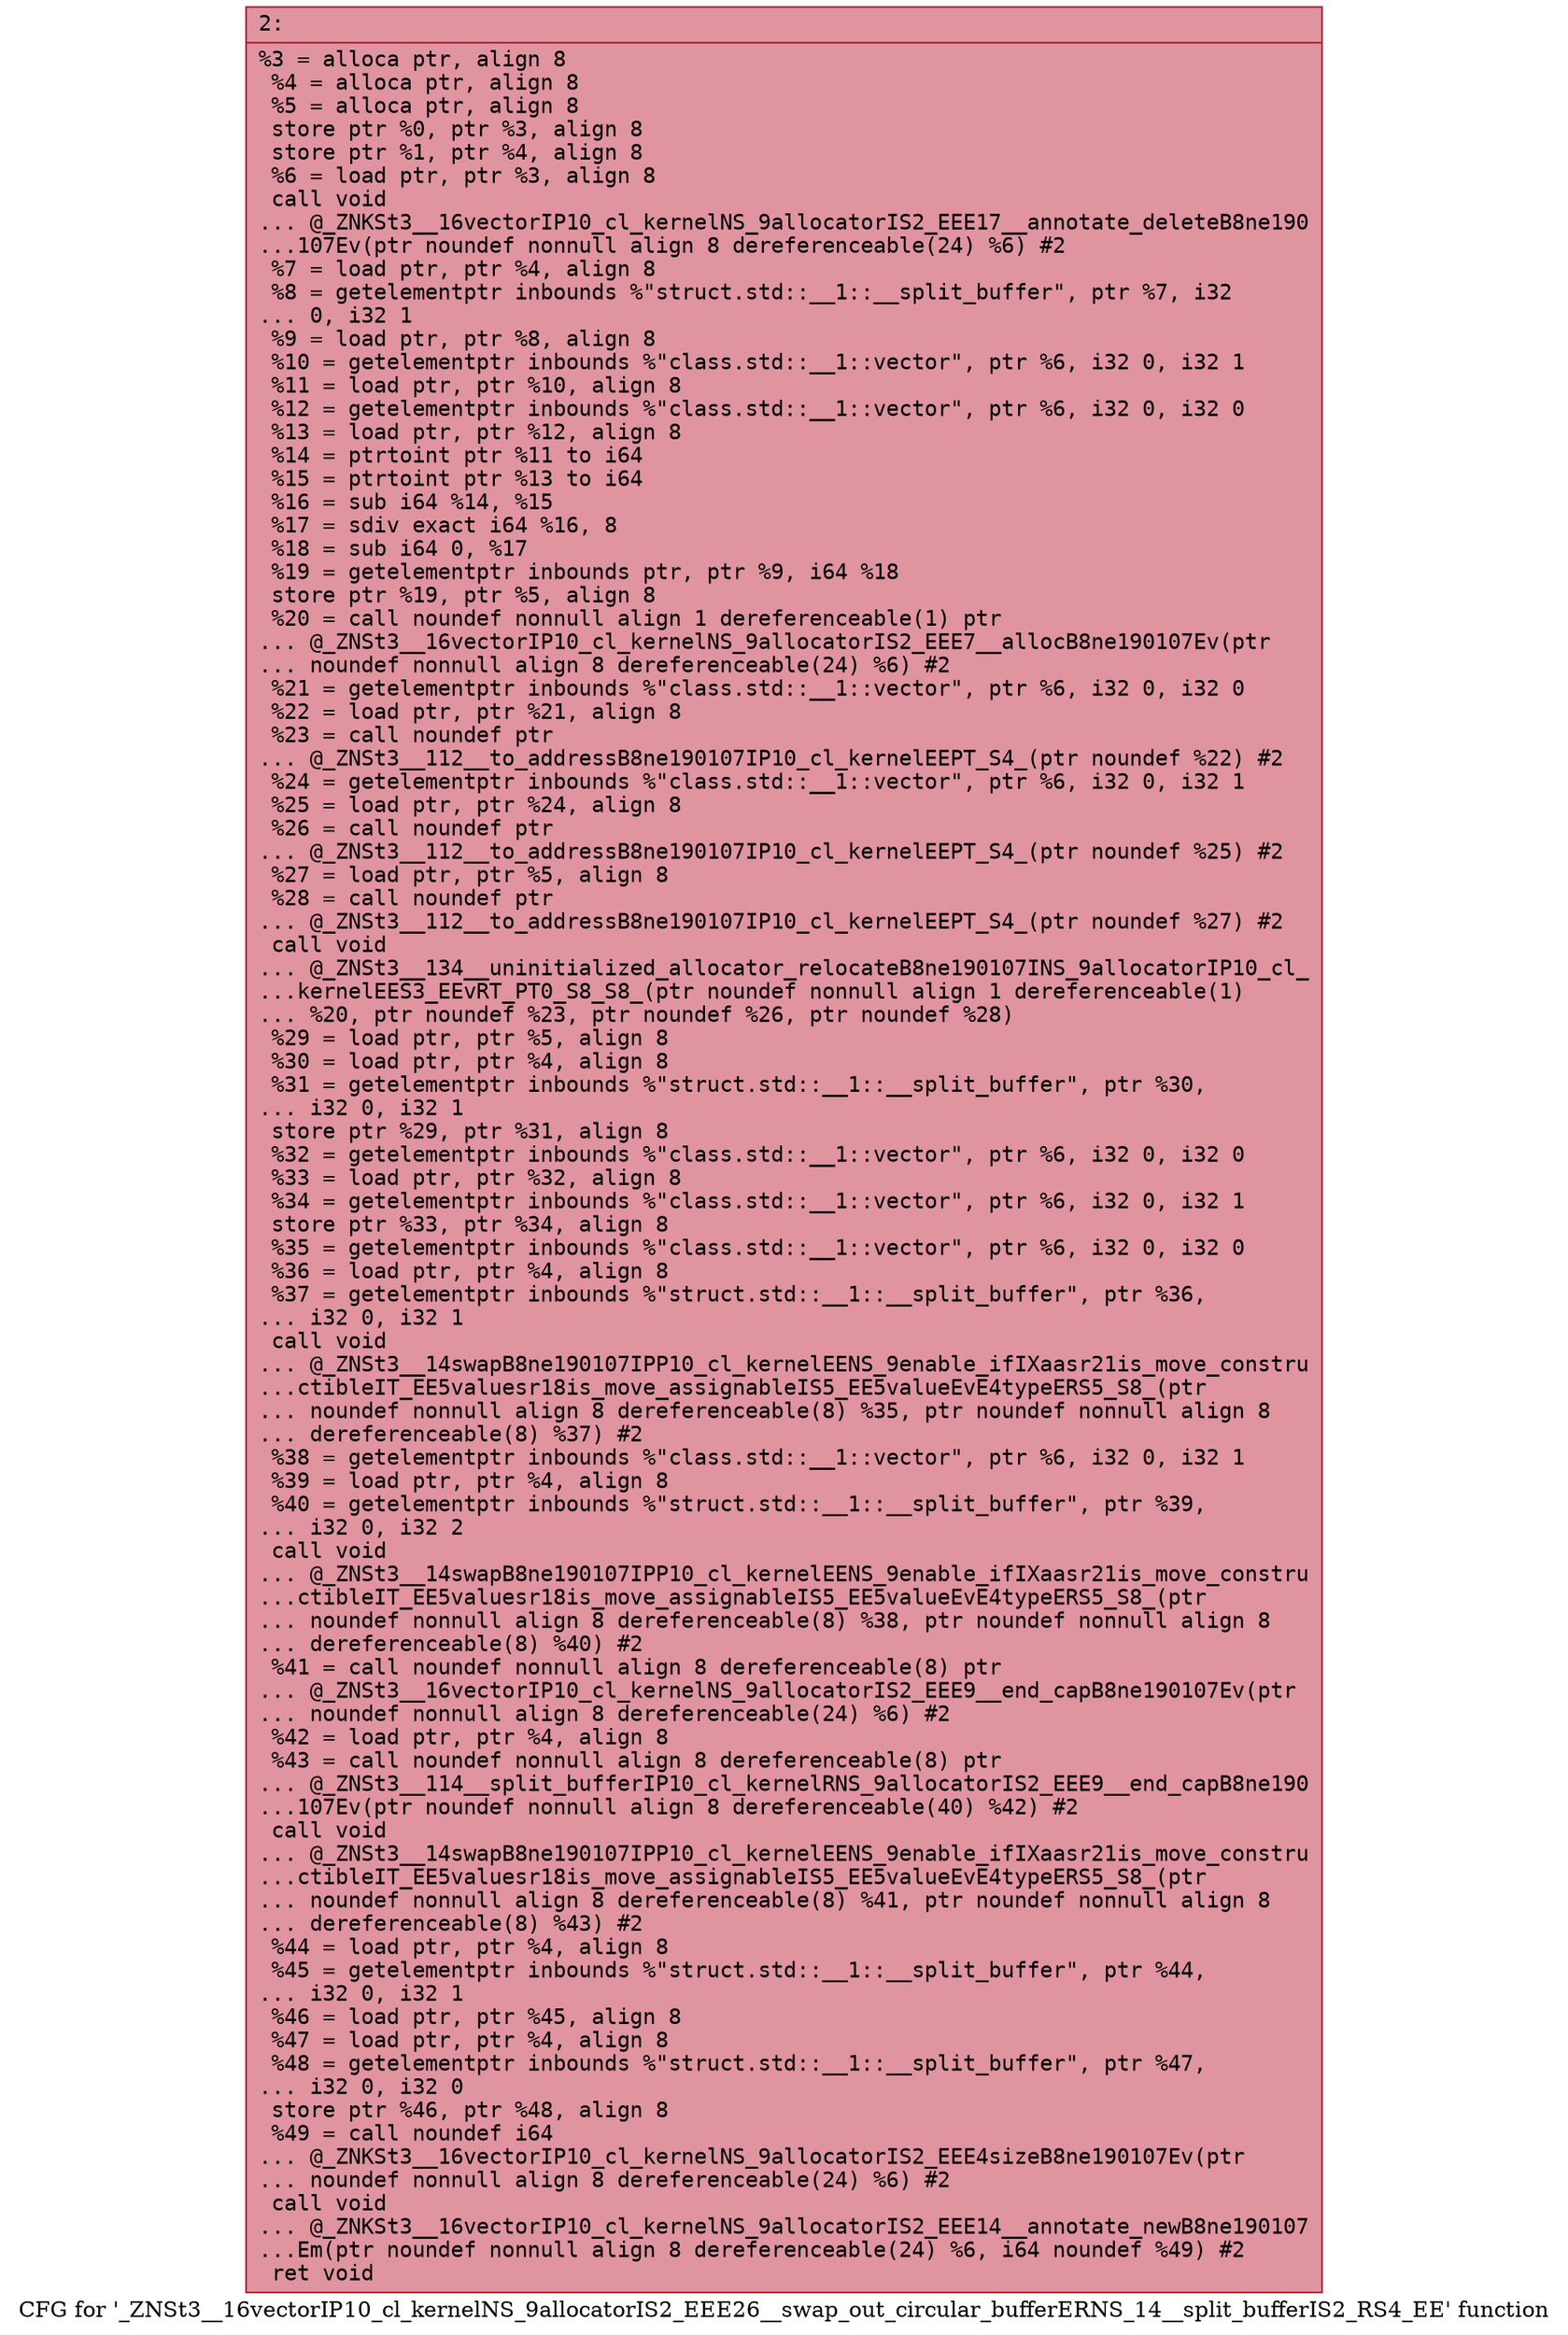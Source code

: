 digraph "CFG for '_ZNSt3__16vectorIP10_cl_kernelNS_9allocatorIS2_EEE26__swap_out_circular_bufferERNS_14__split_bufferIS2_RS4_EE' function" {
	label="CFG for '_ZNSt3__16vectorIP10_cl_kernelNS_9allocatorIS2_EEE26__swap_out_circular_bufferERNS_14__split_bufferIS2_RS4_EE' function";

	Node0x6000005c05f0 [shape=record,color="#b70d28ff", style=filled, fillcolor="#b70d2870" fontname="Courier",label="{2:\l|  %3 = alloca ptr, align 8\l  %4 = alloca ptr, align 8\l  %5 = alloca ptr, align 8\l  store ptr %0, ptr %3, align 8\l  store ptr %1, ptr %4, align 8\l  %6 = load ptr, ptr %3, align 8\l  call void\l... @_ZNKSt3__16vectorIP10_cl_kernelNS_9allocatorIS2_EEE17__annotate_deleteB8ne190\l...107Ev(ptr noundef nonnull align 8 dereferenceable(24) %6) #2\l  %7 = load ptr, ptr %4, align 8\l  %8 = getelementptr inbounds %\"struct.std::__1::__split_buffer\", ptr %7, i32\l... 0, i32 1\l  %9 = load ptr, ptr %8, align 8\l  %10 = getelementptr inbounds %\"class.std::__1::vector\", ptr %6, i32 0, i32 1\l  %11 = load ptr, ptr %10, align 8\l  %12 = getelementptr inbounds %\"class.std::__1::vector\", ptr %6, i32 0, i32 0\l  %13 = load ptr, ptr %12, align 8\l  %14 = ptrtoint ptr %11 to i64\l  %15 = ptrtoint ptr %13 to i64\l  %16 = sub i64 %14, %15\l  %17 = sdiv exact i64 %16, 8\l  %18 = sub i64 0, %17\l  %19 = getelementptr inbounds ptr, ptr %9, i64 %18\l  store ptr %19, ptr %5, align 8\l  %20 = call noundef nonnull align 1 dereferenceable(1) ptr\l... @_ZNSt3__16vectorIP10_cl_kernelNS_9allocatorIS2_EEE7__allocB8ne190107Ev(ptr\l... noundef nonnull align 8 dereferenceable(24) %6) #2\l  %21 = getelementptr inbounds %\"class.std::__1::vector\", ptr %6, i32 0, i32 0\l  %22 = load ptr, ptr %21, align 8\l  %23 = call noundef ptr\l... @_ZNSt3__112__to_addressB8ne190107IP10_cl_kernelEEPT_S4_(ptr noundef %22) #2\l  %24 = getelementptr inbounds %\"class.std::__1::vector\", ptr %6, i32 0, i32 1\l  %25 = load ptr, ptr %24, align 8\l  %26 = call noundef ptr\l... @_ZNSt3__112__to_addressB8ne190107IP10_cl_kernelEEPT_S4_(ptr noundef %25) #2\l  %27 = load ptr, ptr %5, align 8\l  %28 = call noundef ptr\l... @_ZNSt3__112__to_addressB8ne190107IP10_cl_kernelEEPT_S4_(ptr noundef %27) #2\l  call void\l... @_ZNSt3__134__uninitialized_allocator_relocateB8ne190107INS_9allocatorIP10_cl_\l...kernelEES3_EEvRT_PT0_S8_S8_(ptr noundef nonnull align 1 dereferenceable(1)\l... %20, ptr noundef %23, ptr noundef %26, ptr noundef %28)\l  %29 = load ptr, ptr %5, align 8\l  %30 = load ptr, ptr %4, align 8\l  %31 = getelementptr inbounds %\"struct.std::__1::__split_buffer\", ptr %30,\l... i32 0, i32 1\l  store ptr %29, ptr %31, align 8\l  %32 = getelementptr inbounds %\"class.std::__1::vector\", ptr %6, i32 0, i32 0\l  %33 = load ptr, ptr %32, align 8\l  %34 = getelementptr inbounds %\"class.std::__1::vector\", ptr %6, i32 0, i32 1\l  store ptr %33, ptr %34, align 8\l  %35 = getelementptr inbounds %\"class.std::__1::vector\", ptr %6, i32 0, i32 0\l  %36 = load ptr, ptr %4, align 8\l  %37 = getelementptr inbounds %\"struct.std::__1::__split_buffer\", ptr %36,\l... i32 0, i32 1\l  call void\l... @_ZNSt3__14swapB8ne190107IPP10_cl_kernelEENS_9enable_ifIXaasr21is_move_constru\l...ctibleIT_EE5valuesr18is_move_assignableIS5_EE5valueEvE4typeERS5_S8_(ptr\l... noundef nonnull align 8 dereferenceable(8) %35, ptr noundef nonnull align 8\l... dereferenceable(8) %37) #2\l  %38 = getelementptr inbounds %\"class.std::__1::vector\", ptr %6, i32 0, i32 1\l  %39 = load ptr, ptr %4, align 8\l  %40 = getelementptr inbounds %\"struct.std::__1::__split_buffer\", ptr %39,\l... i32 0, i32 2\l  call void\l... @_ZNSt3__14swapB8ne190107IPP10_cl_kernelEENS_9enable_ifIXaasr21is_move_constru\l...ctibleIT_EE5valuesr18is_move_assignableIS5_EE5valueEvE4typeERS5_S8_(ptr\l... noundef nonnull align 8 dereferenceable(8) %38, ptr noundef nonnull align 8\l... dereferenceable(8) %40) #2\l  %41 = call noundef nonnull align 8 dereferenceable(8) ptr\l... @_ZNSt3__16vectorIP10_cl_kernelNS_9allocatorIS2_EEE9__end_capB8ne190107Ev(ptr\l... noundef nonnull align 8 dereferenceable(24) %6) #2\l  %42 = load ptr, ptr %4, align 8\l  %43 = call noundef nonnull align 8 dereferenceable(8) ptr\l... @_ZNSt3__114__split_bufferIP10_cl_kernelRNS_9allocatorIS2_EEE9__end_capB8ne190\l...107Ev(ptr noundef nonnull align 8 dereferenceable(40) %42) #2\l  call void\l... @_ZNSt3__14swapB8ne190107IPP10_cl_kernelEENS_9enable_ifIXaasr21is_move_constru\l...ctibleIT_EE5valuesr18is_move_assignableIS5_EE5valueEvE4typeERS5_S8_(ptr\l... noundef nonnull align 8 dereferenceable(8) %41, ptr noundef nonnull align 8\l... dereferenceable(8) %43) #2\l  %44 = load ptr, ptr %4, align 8\l  %45 = getelementptr inbounds %\"struct.std::__1::__split_buffer\", ptr %44,\l... i32 0, i32 1\l  %46 = load ptr, ptr %45, align 8\l  %47 = load ptr, ptr %4, align 8\l  %48 = getelementptr inbounds %\"struct.std::__1::__split_buffer\", ptr %47,\l... i32 0, i32 0\l  store ptr %46, ptr %48, align 8\l  %49 = call noundef i64\l... @_ZNKSt3__16vectorIP10_cl_kernelNS_9allocatorIS2_EEE4sizeB8ne190107Ev(ptr\l... noundef nonnull align 8 dereferenceable(24) %6) #2\l  call void\l... @_ZNKSt3__16vectorIP10_cl_kernelNS_9allocatorIS2_EEE14__annotate_newB8ne190107\l...Em(ptr noundef nonnull align 8 dereferenceable(24) %6, i64 noundef %49) #2\l  ret void\l}"];
}
